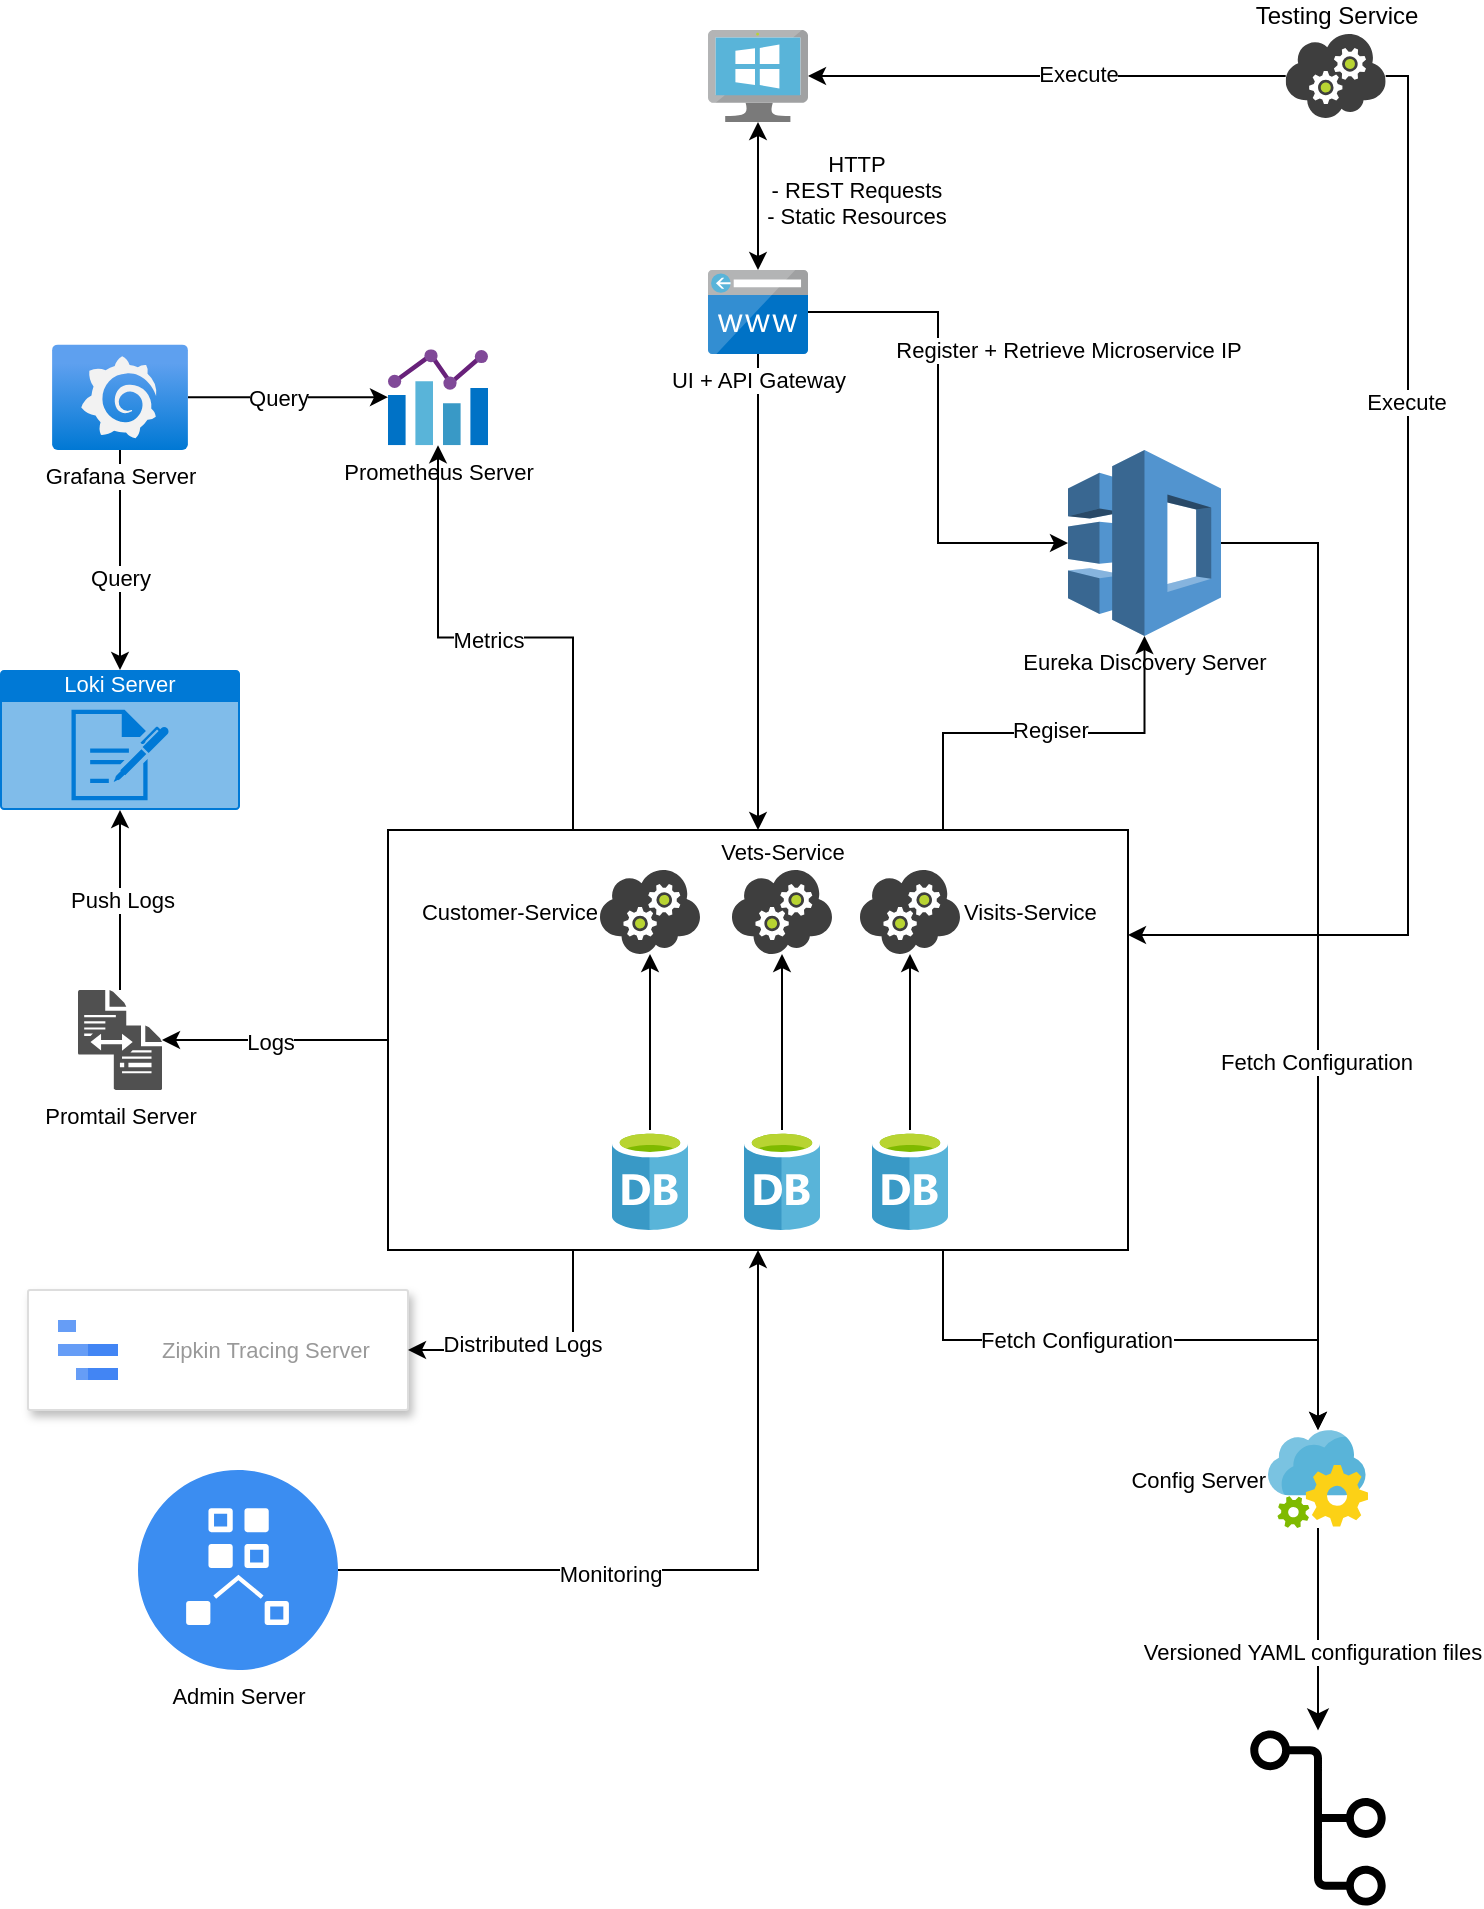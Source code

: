 <mxfile version="21.6.8" type="device">
  <diagram name="Page-1" id="x_3-WnSFfCKoYxhvC2lr">
    <mxGraphModel dx="660" dy="473" grid="1" gridSize="10" guides="1" tooltips="1" connect="1" arrows="1" fold="1" page="1" pageScale="1" pageWidth="850" pageHeight="1100" math="0" shadow="0">
      <root>
        <mxCell id="0" />
        <mxCell id="1" parent="0" />
        <mxCell id="z7q-0Ynauut_bhvzLPcm-33" value="" style="edgeStyle=orthogonalEdgeStyle;rounded=0;orthogonalLoop=1;jettySize=auto;html=1;startArrow=classic;startFill=1;fontSize=11;" edge="1" parent="1" source="z7q-0Ynauut_bhvzLPcm-17" target="z7q-0Ynauut_bhvzLPcm-18">
          <mxGeometry relative="1" as="geometry" />
        </mxCell>
        <mxCell id="z7q-0Ynauut_bhvzLPcm-35" value="&lt;font style=&quot;font-size: 11px;&quot;&gt;HTTP&lt;br style=&quot;font-size: 11px;&quot;&gt;- REST Requests&lt;br style=&quot;font-size: 11px;&quot;&gt;- Static Resources&lt;/font&gt;" style="edgeLabel;html=1;align=center;verticalAlign=middle;resizable=0;points=[];fontSize=11;" vertex="1" connectable="0" parent="z7q-0Ynauut_bhvzLPcm-33">
          <mxGeometry x="0.238" relative="1" as="geometry">
            <mxPoint x="49" y="6" as="offset" />
          </mxGeometry>
        </mxCell>
        <mxCell id="z7q-0Ynauut_bhvzLPcm-45" style="edgeStyle=orthogonalEdgeStyle;rounded=0;orthogonalLoop=1;jettySize=auto;html=1;entryX=0;entryY=0.5;entryDx=0;entryDy=0;entryPerimeter=0;fontSize=11;" edge="1" parent="1" source="z7q-0Ynauut_bhvzLPcm-17" target="z7q-0Ynauut_bhvzLPcm-21">
          <mxGeometry relative="1" as="geometry" />
        </mxCell>
        <mxCell id="z7q-0Ynauut_bhvzLPcm-48" value="Register + Retrieve Microservice IP" style="edgeLabel;html=1;align=center;verticalAlign=middle;resizable=0;points=[];fontSize=11;" vertex="1" connectable="0" parent="z7q-0Ynauut_bhvzLPcm-45">
          <mxGeometry x="-0.109" relative="1" as="geometry">
            <mxPoint x="65" y="-26" as="offset" />
          </mxGeometry>
        </mxCell>
        <mxCell id="z7q-0Ynauut_bhvzLPcm-80" style="edgeStyle=orthogonalEdgeStyle;rounded=0;orthogonalLoop=1;jettySize=auto;html=1;entryX=0.5;entryY=0;entryDx=0;entryDy=0;fontSize=11;" edge="1" parent="1" source="z7q-0Ynauut_bhvzLPcm-17" target="z7q-0Ynauut_bhvzLPcm-39">
          <mxGeometry relative="1" as="geometry" />
        </mxCell>
        <mxCell id="z7q-0Ynauut_bhvzLPcm-17" value="UI + API Gateway" style="image;sketch=0;aspect=fixed;html=1;points=[];align=center;fontSize=11;image=img/lib/mscae/CustomDomain.svg;" vertex="1" parent="1">
          <mxGeometry x="460" y="190" width="50" height="42" as="geometry" />
        </mxCell>
        <mxCell id="z7q-0Ynauut_bhvzLPcm-18" value="" style="image;sketch=0;aspect=fixed;html=1;points=[];align=center;fontSize=11;image=img/lib/mscae/VirtualMachineWindows.svg;" vertex="1" parent="1">
          <mxGeometry x="460" y="70" width="50" height="46" as="geometry" />
        </mxCell>
        <mxCell id="z7q-0Ynauut_bhvzLPcm-19" value="" style="strokeColor=#dddddd;shadow=1;strokeWidth=1;rounded=1;absoluteArcSize=1;arcSize=2;fontSize=11;" vertex="1" parent="1">
          <mxGeometry x="120" y="700" width="190" height="60" as="geometry" />
        </mxCell>
        <mxCell id="z7q-0Ynauut_bhvzLPcm-20" value="Zipkin Tracing Server" style="editableCssRules=.*;html=1;fontColor=#999999;shape=image;verticalLabelPosition=middle;labelBackgroundColor=#ffffff;verticalAlign=middle;labelPosition=right;align=left;spacingLeft=20;part=1;points=[];imageAspect=0;image=data:image/svg+xml,PHN2ZyB4bWxucz0iaHR0cDovL3d3dy53My5vcmcvMjAwMC9zdmciIHhtbG5zOnY9Imh0dHBzOi8vdmVjdGEuaW8vbmFubyIgd2lkdGg9IjIwIiBoZWlnaHQ9IjIwIiB2aWV3Qm94PSIwIDAgMjAgMjAiPiYjeGE7CTxzdHlsZSB0eXBlPSJ0ZXh0L2NzcyI+JiN4YTsJLnN0MHtmaWxsOiM0Mjg1ZjQ7fSYjeGE7CS5zdDF7ZmlsbDojNjY5ZGY2O30mI3hhOwk8L3N0eWxlPiYjeGE7CTxwYXRoIGNsYXNzPSJzdDAiIGQ9Ik0yMCA4SDEwdjRoMTB6bTAgOEgxMHY0aDEweiIgZmlsbD0iIzQyODVmNCIvPiYjeGE7CTxwYXRoIGNsYXNzPSJzdDEiIGQ9Ik0xMCAxNkg2djRoNHpNMCAwaDZ2NEgwem0wIDhoMTB2NEgweiIgZmlsbD0iIzY2OWRmNiIvPiYjeGE7PC9zdmc+;fontSize=11;" vertex="1" parent="z7q-0Ynauut_bhvzLPcm-19">
          <mxGeometry width="30" height="30" relative="1" as="geometry">
            <mxPoint x="15" y="15" as="offset" />
          </mxGeometry>
        </mxCell>
        <mxCell id="z7q-0Ynauut_bhvzLPcm-52" style="edgeStyle=orthogonalEdgeStyle;rounded=0;orthogonalLoop=1;jettySize=auto;html=1;exitX=1;exitY=0.5;exitDx=0;exitDy=0;exitPerimeter=0;fontSize=11;" edge="1" parent="1" source="z7q-0Ynauut_bhvzLPcm-21" target="z7q-0Ynauut_bhvzLPcm-27">
          <mxGeometry relative="1" as="geometry" />
        </mxCell>
        <mxCell id="z7q-0Ynauut_bhvzLPcm-55" value="Fetch Configuration" style="edgeLabel;html=1;align=center;verticalAlign=middle;resizable=0;points=[];fontSize=11;" vertex="1" connectable="0" parent="z7q-0Ynauut_bhvzLPcm-52">
          <mxGeometry x="0.252" y="-1" relative="1" as="geometry">
            <mxPoint as="offset" />
          </mxGeometry>
        </mxCell>
        <mxCell id="z7q-0Ynauut_bhvzLPcm-21" value="Eureka Discovery Server" style="outlineConnect=0;dashed=0;verticalLabelPosition=bottom;verticalAlign=top;align=center;html=1;shape=mxgraph.aws3.application_discovery_service;fillColor=#5294CF;gradientColor=none;fontSize=11;" vertex="1" parent="1">
          <mxGeometry x="640" y="280" width="76.5" height="93" as="geometry" />
        </mxCell>
        <mxCell id="z7q-0Ynauut_bhvzLPcm-42" style="edgeStyle=orthogonalEdgeStyle;rounded=0;orthogonalLoop=1;jettySize=auto;html=1;fontSize=11;" edge="1" parent="1" source="z7q-0Ynauut_bhvzLPcm-22" target="z7q-0Ynauut_bhvzLPcm-39">
          <mxGeometry relative="1" as="geometry" />
        </mxCell>
        <mxCell id="z7q-0Ynauut_bhvzLPcm-43" value="Monitoring" style="edgeLabel;html=1;align=center;verticalAlign=middle;resizable=0;points=[];fontSize=11;" vertex="1" connectable="0" parent="z7q-0Ynauut_bhvzLPcm-42">
          <mxGeometry x="-0.266" y="-2" relative="1" as="geometry">
            <mxPoint as="offset" />
          </mxGeometry>
        </mxCell>
        <mxCell id="z7q-0Ynauut_bhvzLPcm-22" value="Admin Server" style="sketch=0;html=1;aspect=fixed;strokeColor=none;shadow=0;fillColor=#3B8DF1;verticalAlign=top;labelPosition=center;verticalLabelPosition=bottom;shape=mxgraph.gcp2.admin_connected;fontSize=11;" vertex="1" parent="1">
          <mxGeometry x="175" y="790" width="100" height="100" as="geometry" />
        </mxCell>
        <mxCell id="z7q-0Ynauut_bhvzLPcm-65" value="" style="edgeStyle=orthogonalEdgeStyle;rounded=0;orthogonalLoop=1;jettySize=auto;html=1;fontSize=11;" edge="1" parent="1" source="z7q-0Ynauut_bhvzLPcm-23" target="z7q-0Ynauut_bhvzLPcm-24">
          <mxGeometry relative="1" as="geometry" />
        </mxCell>
        <mxCell id="z7q-0Ynauut_bhvzLPcm-74" value="Push Logs" style="edgeLabel;html=1;align=center;verticalAlign=middle;resizable=0;points=[];fontSize=11;" vertex="1" connectable="0" parent="z7q-0Ynauut_bhvzLPcm-65">
          <mxGeometry x="0.007" y="-1" relative="1" as="geometry">
            <mxPoint as="offset" />
          </mxGeometry>
        </mxCell>
        <mxCell id="z7q-0Ynauut_bhvzLPcm-23" value="Promtail&amp;nbsp;Server" style="sketch=0;pointerEvents=1;shadow=0;dashed=0;html=1;strokeColor=none;labelPosition=center;verticalLabelPosition=bottom;verticalAlign=top;align=center;fillColor=#505050;shape=mxgraph.mscae.oms.track_changes;fontSize=11;" vertex="1" parent="1">
          <mxGeometry x="145" y="550" width="42" height="50" as="geometry" />
        </mxCell>
        <mxCell id="z7q-0Ynauut_bhvzLPcm-24" value="Loki Server" style="html=1;whiteSpace=wrap;strokeColor=none;fillColor=#0079D6;labelPosition=center;verticalLabelPosition=middle;verticalAlign=top;align=center;fontSize=11;outlineConnect=0;spacingTop=-6;fontColor=#FFFFFF;sketch=0;shape=mxgraph.sitemap.log;" vertex="1" parent="1">
          <mxGeometry x="106" y="390" width="120" height="70" as="geometry" />
        </mxCell>
        <mxCell id="z7q-0Ynauut_bhvzLPcm-25" value="Prometheus Server" style="image;sketch=0;aspect=fixed;html=1;points=[];align=center;fontSize=11;image=img/lib/mscae/Chart.svg;" vertex="1" parent="1">
          <mxGeometry x="300" y="229.6" width="50" height="48" as="geometry" />
        </mxCell>
        <mxCell id="z7q-0Ynauut_bhvzLPcm-75" style="edgeStyle=orthogonalEdgeStyle;rounded=0;orthogonalLoop=1;jettySize=auto;html=1;fontSize=11;" edge="1" parent="1" source="z7q-0Ynauut_bhvzLPcm-26" target="z7q-0Ynauut_bhvzLPcm-24">
          <mxGeometry relative="1" as="geometry" />
        </mxCell>
        <mxCell id="z7q-0Ynauut_bhvzLPcm-76" value="Query" style="edgeLabel;html=1;align=center;verticalAlign=middle;resizable=0;points=[];fontSize=11;" vertex="1" connectable="0" parent="z7q-0Ynauut_bhvzLPcm-75">
          <mxGeometry x="0.157" relative="1" as="geometry">
            <mxPoint as="offset" />
          </mxGeometry>
        </mxCell>
        <mxCell id="z7q-0Ynauut_bhvzLPcm-77" style="edgeStyle=orthogonalEdgeStyle;rounded=0;orthogonalLoop=1;jettySize=auto;html=1;fontSize=11;" edge="1" parent="1" source="z7q-0Ynauut_bhvzLPcm-26" target="z7q-0Ynauut_bhvzLPcm-25">
          <mxGeometry relative="1" as="geometry" />
        </mxCell>
        <mxCell id="z7q-0Ynauut_bhvzLPcm-78" value="Query" style="edgeLabel;html=1;align=center;verticalAlign=middle;resizable=0;points=[];fontSize=11;" vertex="1" connectable="0" parent="z7q-0Ynauut_bhvzLPcm-77">
          <mxGeometry x="-0.115" relative="1" as="geometry">
            <mxPoint as="offset" />
          </mxGeometry>
        </mxCell>
        <mxCell id="z7q-0Ynauut_bhvzLPcm-26" value="Grafana Server" style="image;aspect=fixed;html=1;points=[];align=center;fontSize=11;image=img/lib/azure2/other/Grafana.svg;" vertex="1" parent="1">
          <mxGeometry x="132" y="227.2" width="68" height="52.8" as="geometry" />
        </mxCell>
        <mxCell id="z7q-0Ynauut_bhvzLPcm-62" value="" style="edgeStyle=none;curved=1;rounded=0;orthogonalLoop=1;jettySize=auto;html=1;fontSize=11;startSize=8;endSize=8;" edge="1" parent="1" source="z7q-0Ynauut_bhvzLPcm-27" target="z7q-0Ynauut_bhvzLPcm-58">
          <mxGeometry relative="1" as="geometry" />
        </mxCell>
        <mxCell id="z7q-0Ynauut_bhvzLPcm-63" value="Versioned YAML configuration files" style="edgeLabel;html=1;align=center;verticalAlign=middle;resizable=0;points=[];fontSize=11;" vertex="1" connectable="0" parent="z7q-0Ynauut_bhvzLPcm-62">
          <mxGeometry x="0.219" y="-3" relative="1" as="geometry">
            <mxPoint as="offset" />
          </mxGeometry>
        </mxCell>
        <mxCell id="z7q-0Ynauut_bhvzLPcm-27" value="Config Server" style="image;sketch=0;aspect=fixed;html=1;points=[];align=right;fontSize=11;image=img/lib/mscae/App_Configuration.svg;labelPosition=left;verticalLabelPosition=middle;verticalAlign=middle;" vertex="1" parent="1">
          <mxGeometry x="740" y="770" width="50" height="49" as="geometry" />
        </mxCell>
        <mxCell id="z7q-0Ynauut_bhvzLPcm-37" value="" style="group;strokeColor=none;strokeWidth=1;perimeterSpacing=0;dashed=1;fillColor=none;rounded=0;glass=0;shadow=0;labelBorderColor=none;fontSize=11;" vertex="1" connectable="0" parent="1">
          <mxGeometry x="370" y="490" width="330" height="239" as="geometry" />
        </mxCell>
        <mxCell id="z7q-0Ynauut_bhvzLPcm-39" value="" style="whiteSpace=wrap;html=1;fontSize=11;" vertex="1" parent="z7q-0Ynauut_bhvzLPcm-37">
          <mxGeometry x="-70" y="-20" width="370" height="210" as="geometry" />
        </mxCell>
        <mxCell id="z7q-0Ynauut_bhvzLPcm-4" value="" style="image;sketch=0;aspect=fixed;html=1;points=[];align=center;fontSize=11;image=img/lib/mscae/Database_General.svg;" vertex="1" parent="z7q-0Ynauut_bhvzLPcm-37">
          <mxGeometry x="108" y="130" width="38" height="50" as="geometry" />
        </mxCell>
        <mxCell id="z7q-0Ynauut_bhvzLPcm-5" value="" style="image;sketch=0;aspect=fixed;html=1;points=[];align=center;fontSize=11;image=img/lib/mscae/Database_General.svg;" vertex="1" parent="z7q-0Ynauut_bhvzLPcm-37">
          <mxGeometry x="42" y="130" width="38" height="50" as="geometry" />
        </mxCell>
        <mxCell id="z7q-0Ynauut_bhvzLPcm-6" value="" style="image;sketch=0;aspect=fixed;html=1;points=[];align=center;fontSize=11;image=img/lib/mscae/Database_General.svg;" vertex="1" parent="z7q-0Ynauut_bhvzLPcm-37">
          <mxGeometry x="172" y="130" width="38" height="50" as="geometry" />
        </mxCell>
        <mxCell id="z7q-0Ynauut_bhvzLPcm-7" value="Visits-Service" style="image;sketch=0;aspect=fixed;html=1;points=[];align=left;fontSize=11;image=img/lib/mscae/Cloud_Service.svg;labelPosition=right;verticalLabelPosition=middle;verticalAlign=middle;" vertex="1" parent="z7q-0Ynauut_bhvzLPcm-37">
          <mxGeometry x="166" width="50" height="42" as="geometry" />
        </mxCell>
        <mxCell id="z7q-0Ynauut_bhvzLPcm-12" value="" style="edgeStyle=orthogonalEdgeStyle;rounded=0;orthogonalLoop=1;jettySize=auto;html=1;fontSize=11;" edge="1" parent="z7q-0Ynauut_bhvzLPcm-37" source="z7q-0Ynauut_bhvzLPcm-6" target="z7q-0Ynauut_bhvzLPcm-7">
          <mxGeometry relative="1" as="geometry" />
        </mxCell>
        <mxCell id="z7q-0Ynauut_bhvzLPcm-8" value="Vets-Service" style="image;sketch=0;aspect=fixed;html=1;points=[];align=center;fontSize=11;image=img/lib/mscae/Cloud_Service.svg;labelPosition=center;verticalLabelPosition=top;verticalAlign=bottom;" vertex="1" parent="z7q-0Ynauut_bhvzLPcm-37">
          <mxGeometry x="102" width="50" height="42" as="geometry" />
        </mxCell>
        <mxCell id="z7q-0Ynauut_bhvzLPcm-13" value="" style="edgeStyle=orthogonalEdgeStyle;rounded=0;orthogonalLoop=1;jettySize=auto;html=1;fontSize=11;" edge="1" parent="z7q-0Ynauut_bhvzLPcm-37" source="z7q-0Ynauut_bhvzLPcm-4" target="z7q-0Ynauut_bhvzLPcm-8">
          <mxGeometry relative="1" as="geometry" />
        </mxCell>
        <mxCell id="z7q-0Ynauut_bhvzLPcm-9" value="Customer-Service" style="image;sketch=0;aspect=fixed;html=1;points=[];align=right;fontSize=11;image=img/lib/mscae/Cloud_Service.svg;labelPosition=left;verticalLabelPosition=middle;verticalAlign=middle;" vertex="1" parent="z7q-0Ynauut_bhvzLPcm-37">
          <mxGeometry x="36" width="50" height="42" as="geometry" />
        </mxCell>
        <mxCell id="z7q-0Ynauut_bhvzLPcm-14" value="" style="edgeStyle=orthogonalEdgeStyle;rounded=0;orthogonalLoop=1;jettySize=auto;html=1;fontSize=11;" edge="1" parent="z7q-0Ynauut_bhvzLPcm-37" source="z7q-0Ynauut_bhvzLPcm-5" target="z7q-0Ynauut_bhvzLPcm-9">
          <mxGeometry relative="1" as="geometry" />
        </mxCell>
        <mxCell id="z7q-0Ynauut_bhvzLPcm-40" style="edgeStyle=orthogonalEdgeStyle;rounded=0;orthogonalLoop=1;jettySize=auto;html=1;entryX=1;entryY=0.5;entryDx=0;entryDy=0;exitX=0.25;exitY=1;exitDx=0;exitDy=0;fontSize=11;" edge="1" parent="1" source="z7q-0Ynauut_bhvzLPcm-39" target="z7q-0Ynauut_bhvzLPcm-19">
          <mxGeometry relative="1" as="geometry" />
        </mxCell>
        <mxCell id="z7q-0Ynauut_bhvzLPcm-41" value="Distributed Logs" style="edgeLabel;html=1;align=center;verticalAlign=middle;resizable=0;points=[];fontSize=11;" vertex="1" connectable="0" parent="z7q-0Ynauut_bhvzLPcm-40">
          <mxGeometry x="0.143" y="-3" relative="1" as="geometry">
            <mxPoint as="offset" />
          </mxGeometry>
        </mxCell>
        <mxCell id="z7q-0Ynauut_bhvzLPcm-44" style="edgeStyle=orthogonalEdgeStyle;rounded=0;orthogonalLoop=1;jettySize=auto;html=1;exitX=0.75;exitY=0;exitDx=0;exitDy=0;fontSize=11;" edge="1" parent="1" source="z7q-0Ynauut_bhvzLPcm-39" target="z7q-0Ynauut_bhvzLPcm-21">
          <mxGeometry relative="1" as="geometry" />
        </mxCell>
        <mxCell id="z7q-0Ynauut_bhvzLPcm-49" value="Regiser" style="edgeLabel;html=1;align=center;verticalAlign=middle;resizable=0;points=[];fontSize=11;" vertex="1" connectable="0" parent="z7q-0Ynauut_bhvzLPcm-44">
          <mxGeometry x="-0.279" y="-1" relative="1" as="geometry">
            <mxPoint x="30" y="-3" as="offset" />
          </mxGeometry>
        </mxCell>
        <mxCell id="z7q-0Ynauut_bhvzLPcm-51" value="" style="edgeStyle=orthogonalEdgeStyle;rounded=0;orthogonalLoop=1;jettySize=auto;html=1;exitX=0.75;exitY=1;exitDx=0;exitDy=0;fontSize=11;" edge="1" parent="1" source="z7q-0Ynauut_bhvzLPcm-39" target="z7q-0Ynauut_bhvzLPcm-27">
          <mxGeometry relative="1" as="geometry" />
        </mxCell>
        <mxCell id="z7q-0Ynauut_bhvzLPcm-54" value="Fetch Configuration" style="edgeLabel;html=1;align=center;verticalAlign=middle;resizable=0;points=[];fontSize=11;" vertex="1" connectable="0" parent="z7q-0Ynauut_bhvzLPcm-51">
          <mxGeometry x="-0.2" relative="1" as="geometry">
            <mxPoint as="offset" />
          </mxGeometry>
        </mxCell>
        <mxCell id="z7q-0Ynauut_bhvzLPcm-58" value="" style="sketch=0;outlineConnect=0;dashed=0;verticalLabelPosition=bottom;verticalAlign=top;align=center;html=1;fontSize=11;fontStyle=0;aspect=fixed;pointerEvents=1;shape=mxgraph.aws4.git_repository;fillStyle=auto;fillColor=#000000;fontColor=strokeColor;" vertex="1" parent="1">
          <mxGeometry x="731.15" y="920" width="67.69" height="88" as="geometry" />
        </mxCell>
        <mxCell id="z7q-0Ynauut_bhvzLPcm-64" value="" style="edgeStyle=orthogonalEdgeStyle;rounded=0;orthogonalLoop=1;jettySize=auto;html=1;fontSize=11;" edge="1" parent="1" source="z7q-0Ynauut_bhvzLPcm-39" target="z7q-0Ynauut_bhvzLPcm-23">
          <mxGeometry relative="1" as="geometry" />
        </mxCell>
        <mxCell id="z7q-0Ynauut_bhvzLPcm-73" value="Logs" style="edgeLabel;html=1;align=center;verticalAlign=middle;resizable=0;points=[];fontSize=11;" vertex="1" connectable="0" parent="z7q-0Ynauut_bhvzLPcm-64">
          <mxGeometry x="0.051" y="1" relative="1" as="geometry">
            <mxPoint as="offset" />
          </mxGeometry>
        </mxCell>
        <mxCell id="z7q-0Ynauut_bhvzLPcm-69" style="edgeStyle=orthogonalEdgeStyle;rounded=0;orthogonalLoop=1;jettySize=auto;html=1;exitX=0.25;exitY=0;exitDx=0;exitDy=0;fontSize=11;" edge="1" parent="1" source="z7q-0Ynauut_bhvzLPcm-39" target="z7q-0Ynauut_bhvzLPcm-25">
          <mxGeometry relative="1" as="geometry" />
        </mxCell>
        <mxCell id="z7q-0Ynauut_bhvzLPcm-72" value="Metrics" style="edgeLabel;html=1;align=center;verticalAlign=middle;resizable=0;points=[];fontSize=11;" vertex="1" connectable="0" parent="z7q-0Ynauut_bhvzLPcm-69">
          <mxGeometry x="0.065" y="1" relative="1" as="geometry">
            <mxPoint as="offset" />
          </mxGeometry>
        </mxCell>
        <mxCell id="z7q-0Ynauut_bhvzLPcm-83" value="" style="edgeStyle=orthogonalEdgeStyle;rounded=0;orthogonalLoop=1;jettySize=auto;html=1;" edge="1" parent="1" source="z7q-0Ynauut_bhvzLPcm-81" target="z7q-0Ynauut_bhvzLPcm-18">
          <mxGeometry relative="1" as="geometry">
            <mxPoint x="668.84" y="93" as="targetPoint" />
          </mxGeometry>
        </mxCell>
        <mxCell id="z7q-0Ynauut_bhvzLPcm-84" value="Execute" style="edgeLabel;html=1;align=center;verticalAlign=middle;resizable=0;points=[];" vertex="1" connectable="0" parent="z7q-0Ynauut_bhvzLPcm-83">
          <mxGeometry x="-0.131" y="-1" relative="1" as="geometry">
            <mxPoint as="offset" />
          </mxGeometry>
        </mxCell>
        <mxCell id="z7q-0Ynauut_bhvzLPcm-85" style="edgeStyle=orthogonalEdgeStyle;rounded=0;orthogonalLoop=1;jettySize=auto;html=1;entryX=1;entryY=0.25;entryDx=0;entryDy=0;" edge="1" parent="1" source="z7q-0Ynauut_bhvzLPcm-81" target="z7q-0Ynauut_bhvzLPcm-39">
          <mxGeometry relative="1" as="geometry">
            <Array as="points">
              <mxPoint x="810" y="93" />
              <mxPoint x="810" y="522" />
            </Array>
          </mxGeometry>
        </mxCell>
        <mxCell id="z7q-0Ynauut_bhvzLPcm-86" value="Execute" style="edgeLabel;html=1;align=center;verticalAlign=middle;resizable=0;points=[];" vertex="1" connectable="0" parent="z7q-0Ynauut_bhvzLPcm-85">
          <mxGeometry x="-0.401" y="-1" relative="1" as="geometry">
            <mxPoint as="offset" />
          </mxGeometry>
        </mxCell>
        <mxCell id="z7q-0Ynauut_bhvzLPcm-81" value="Testing Service" style="image;sketch=0;aspect=fixed;html=1;points=[];align=center;fontSize=12;image=img/lib/mscae/Cloud_Service.svg;labelPosition=center;verticalLabelPosition=top;verticalAlign=bottom;" vertex="1" parent="1">
          <mxGeometry x="748.84" y="72" width="50" height="42" as="geometry" />
        </mxCell>
      </root>
    </mxGraphModel>
  </diagram>
</mxfile>
